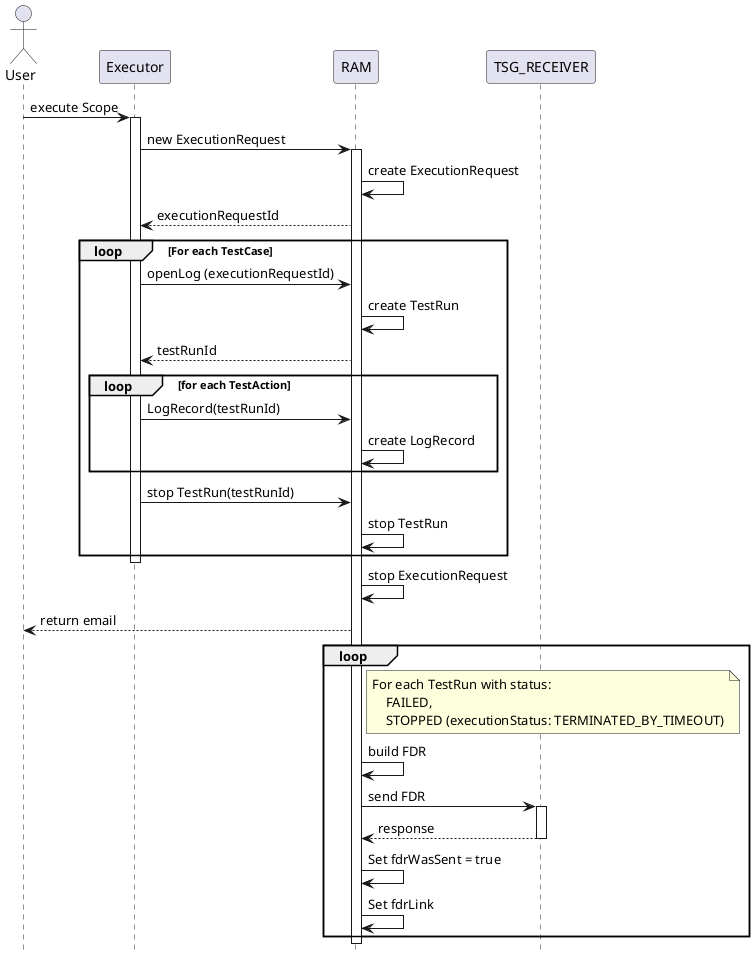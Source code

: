 @startuml
hide footbox
Actor User
Participant Executor
Participant RAM
Participant TSG_RECEIVER

User -> Executor: execute Scope
activate Executor
Executor -> RAM: new ExecutionRequest
activate RAM
RAM -> RAM: create ExecutionRequest
RAM -->Executor: executionRequestId

loop For each TestCase
    Executor -> RAM: openLog (executionRequestId)
    RAM -> RAM: create TestRun
    RAM --> Executor: testRunId

    loop for each TestAction
        Executor -> RAM: LogRecord(testRunId)
        RAM -> RAM: create LogRecord
    end

    Executor -> RAM: stop TestRun(testRunId)
    RAM -> RAM: stop TestRun
end
deactivate Executor

RAM -> RAM: stop ExecutionRequest
RAM --> User: return email
loop
    note right of RAM
    For each TestRun with status:
        FAILED,
        STOPPED (executionStatus: TERMINATED_BY_TIMEOUT)
    end note
    RAM -> RAM: build FDR
    RAM -> TSG_RECEIVER: send FDR
    activate TSG_RECEIVER
    TSG_RECEIVER --> RAM: response
    deactivate TSG_RECEIVER
    RAM -> RAM: Set fdrWasSent = true
    RAM -> RAM: Set fdrLink
end
deactivate RAM

@enduml